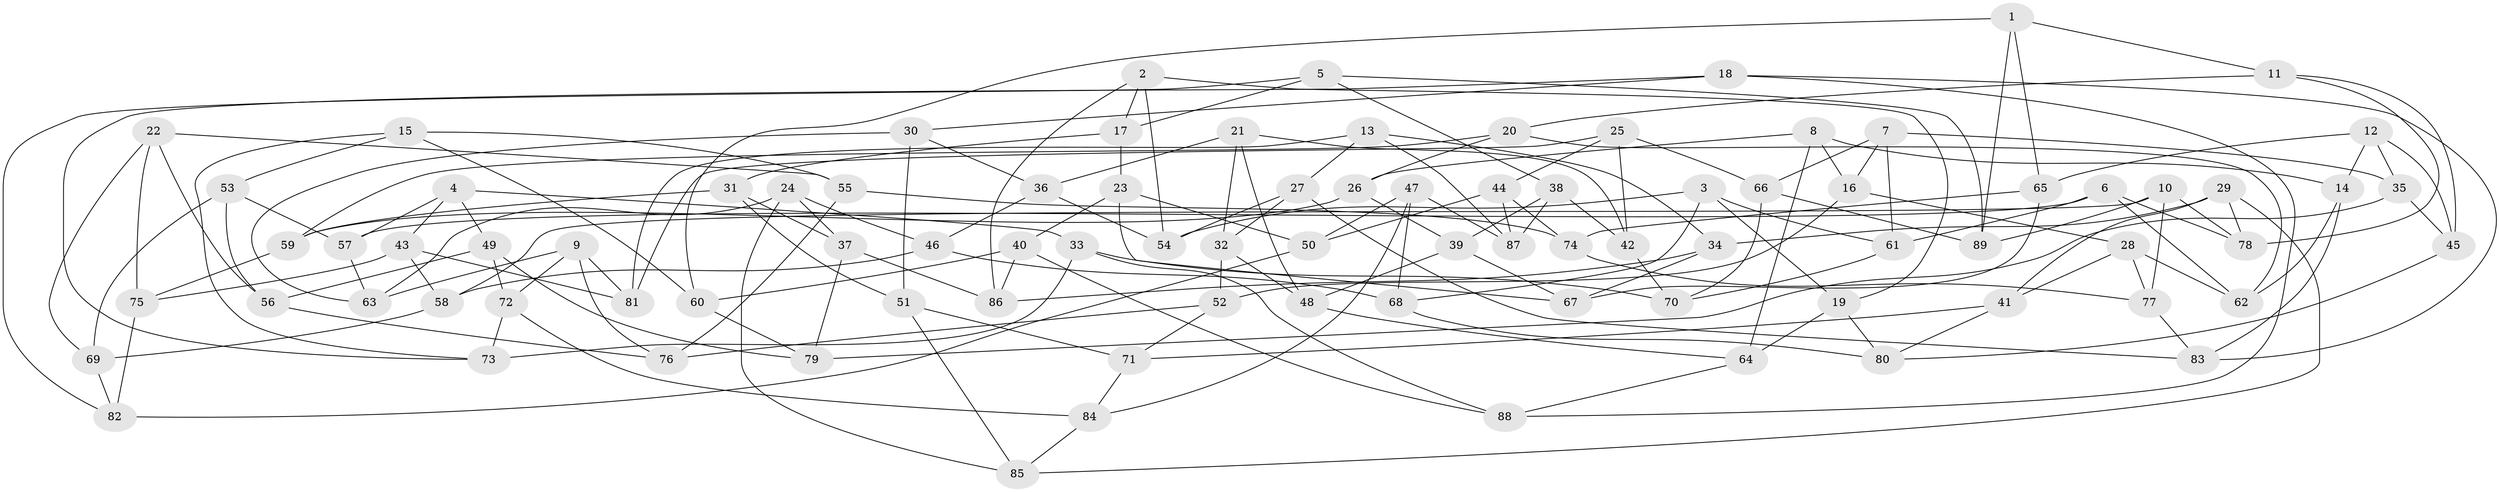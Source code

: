 // coarse degree distribution, {4: 0.8253968253968254, 8: 0.015873015873015872, 7: 0.015873015873015872, 11: 0.031746031746031744, 9: 0.047619047619047616, 3: 0.06349206349206349}
// Generated by graph-tools (version 1.1) at 2025/53/03/04/25 22:53:38]
// undirected, 89 vertices, 178 edges
graph export_dot {
  node [color=gray90,style=filled];
  1;
  2;
  3;
  4;
  5;
  6;
  7;
  8;
  9;
  10;
  11;
  12;
  13;
  14;
  15;
  16;
  17;
  18;
  19;
  20;
  21;
  22;
  23;
  24;
  25;
  26;
  27;
  28;
  29;
  30;
  31;
  32;
  33;
  34;
  35;
  36;
  37;
  38;
  39;
  40;
  41;
  42;
  43;
  44;
  45;
  46;
  47;
  48;
  49;
  50;
  51;
  52;
  53;
  54;
  55;
  56;
  57;
  58;
  59;
  60;
  61;
  62;
  63;
  64;
  65;
  66;
  67;
  68;
  69;
  70;
  71;
  72;
  73;
  74;
  75;
  76;
  77;
  78;
  79;
  80;
  81;
  82;
  83;
  84;
  85;
  86;
  87;
  88;
  89;
  1 -- 11;
  1 -- 60;
  1 -- 89;
  1 -- 65;
  2 -- 17;
  2 -- 86;
  2 -- 54;
  2 -- 19;
  3 -- 19;
  3 -- 54;
  3 -- 61;
  3 -- 68;
  4 -- 57;
  4 -- 43;
  4 -- 33;
  4 -- 49;
  5 -- 17;
  5 -- 82;
  5 -- 38;
  5 -- 89;
  6 -- 57;
  6 -- 62;
  6 -- 78;
  6 -- 61;
  7 -- 66;
  7 -- 16;
  7 -- 61;
  7 -- 35;
  8 -- 16;
  8 -- 26;
  8 -- 14;
  8 -- 64;
  9 -- 76;
  9 -- 81;
  9 -- 63;
  9 -- 72;
  10 -- 58;
  10 -- 77;
  10 -- 78;
  10 -- 89;
  11 -- 20;
  11 -- 45;
  11 -- 78;
  12 -- 65;
  12 -- 35;
  12 -- 45;
  12 -- 14;
  13 -- 87;
  13 -- 81;
  13 -- 34;
  13 -- 27;
  14 -- 83;
  14 -- 62;
  15 -- 73;
  15 -- 55;
  15 -- 60;
  15 -- 53;
  16 -- 28;
  16 -- 52;
  17 -- 31;
  17 -- 23;
  18 -- 73;
  18 -- 30;
  18 -- 83;
  18 -- 88;
  19 -- 64;
  19 -- 80;
  20 -- 59;
  20 -- 26;
  20 -- 62;
  21 -- 32;
  21 -- 48;
  21 -- 36;
  21 -- 42;
  22 -- 55;
  22 -- 75;
  22 -- 69;
  22 -- 56;
  23 -- 40;
  23 -- 67;
  23 -- 50;
  24 -- 63;
  24 -- 85;
  24 -- 37;
  24 -- 46;
  25 -- 66;
  25 -- 44;
  25 -- 42;
  25 -- 81;
  26 -- 59;
  26 -- 39;
  27 -- 83;
  27 -- 32;
  27 -- 54;
  28 -- 62;
  28 -- 77;
  28 -- 41;
  29 -- 41;
  29 -- 85;
  29 -- 34;
  29 -- 78;
  30 -- 36;
  30 -- 63;
  30 -- 51;
  31 -- 51;
  31 -- 59;
  31 -- 37;
  32 -- 48;
  32 -- 52;
  33 -- 73;
  33 -- 88;
  33 -- 70;
  34 -- 67;
  34 -- 86;
  35 -- 45;
  35 -- 79;
  36 -- 46;
  36 -- 54;
  37 -- 79;
  37 -- 86;
  38 -- 87;
  38 -- 39;
  38 -- 42;
  39 -- 48;
  39 -- 67;
  40 -- 88;
  40 -- 60;
  40 -- 86;
  41 -- 71;
  41 -- 80;
  42 -- 70;
  43 -- 75;
  43 -- 81;
  43 -- 58;
  44 -- 74;
  44 -- 50;
  44 -- 87;
  45 -- 80;
  46 -- 68;
  46 -- 58;
  47 -- 84;
  47 -- 87;
  47 -- 50;
  47 -- 68;
  48 -- 64;
  49 -- 56;
  49 -- 72;
  49 -- 79;
  50 -- 82;
  51 -- 71;
  51 -- 85;
  52 -- 76;
  52 -- 71;
  53 -- 56;
  53 -- 69;
  53 -- 57;
  55 -- 74;
  55 -- 76;
  56 -- 76;
  57 -- 63;
  58 -- 69;
  59 -- 75;
  60 -- 79;
  61 -- 70;
  64 -- 88;
  65 -- 67;
  65 -- 74;
  66 -- 89;
  66 -- 70;
  68 -- 80;
  69 -- 82;
  71 -- 84;
  72 -- 73;
  72 -- 84;
  74 -- 77;
  75 -- 82;
  77 -- 83;
  84 -- 85;
}
